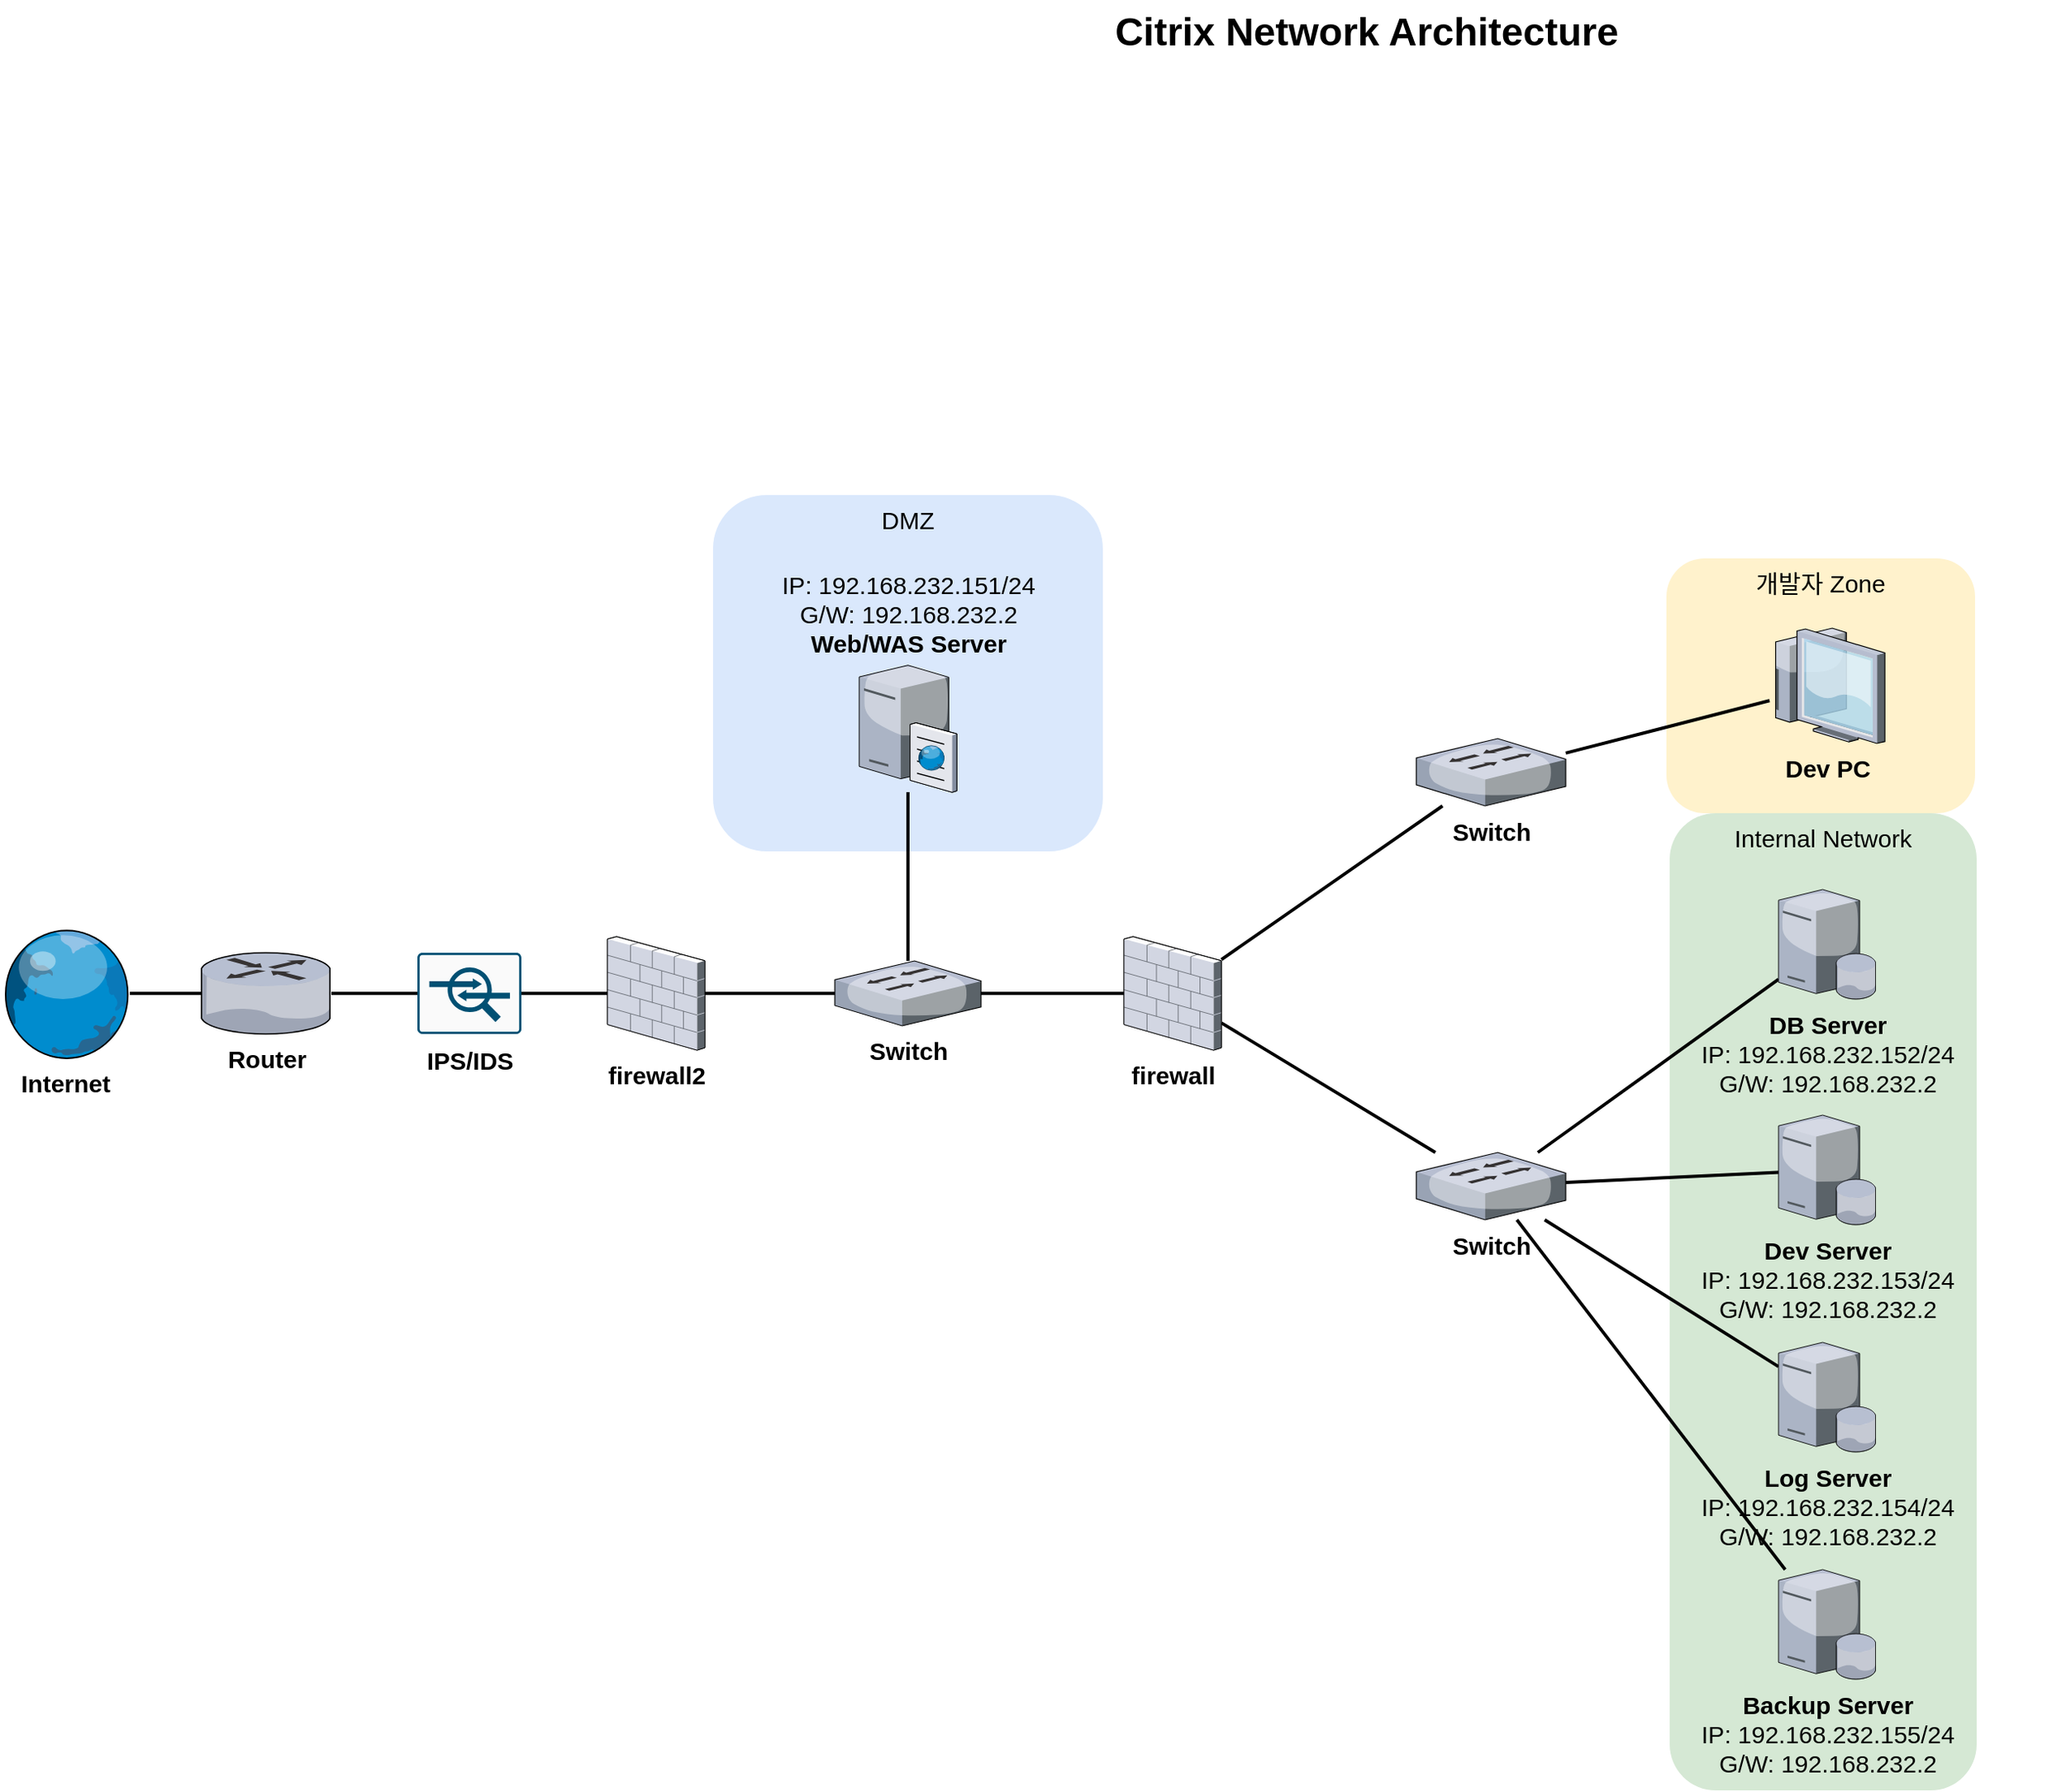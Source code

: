 <mxfile version="21.1.5" type="github">
  <diagram name="Page-1" id="e3a06f82-3646-2815-327d-82caf3d4e204">
    <mxGraphModel dx="1615" dy="845" grid="0" gridSize="10" guides="1" tooltips="1" connect="1" arrows="1" fold="1" page="1" pageScale="1.5" pageWidth="1169" pageHeight="826" background="none" math="0" shadow="0">
      <root>
        <mxCell id="0" style=";html=1;" />
        <mxCell id="1" style=";html=1;" parent="0" />
        <mxCell id="3Z0blDQ55tiySm1ZFqQE-1" value="개발자 Zone" style="rounded=1;whiteSpace=wrap;html=1;fontSize=15;fillColor=#fff2cc;strokeColor=none;verticalAlign=top;" parent="1" vertex="1">
          <mxGeometry x="1136" y="344" width="190" height="157" as="geometry" />
        </mxCell>
        <mxCell id="Jb-aCbqKA76zIBsDomj6-4" value="DMZ&lt;br&gt;" style="whiteSpace=wrap;html=1;fillColor=#dae8fc;strokeColor=none;labelPosition=center;verticalLabelPosition=middle;align=center;verticalAlign=top;rounded=1;fontSize=15;fontStyle=0" parent="1" vertex="1">
          <mxGeometry x="549" y="305" width="240" height="219.5" as="geometry" />
        </mxCell>
        <mxCell id="6a7d8f32e03d9370-60" value="Internal Network" style="whiteSpace=wrap;html=1;fillColor=#d5e8d4;fontSize=15;strokeColor=none;verticalAlign=top;rounded=1;" parent="1" vertex="1">
          <mxGeometry x="1138" y="501" width="189" height="602" as="geometry" />
        </mxCell>
        <mxCell id="6a7d8f32e03d9370-15" value="&lt;br&gt;&lt;span style=&quot;font-weight: normal;&quot;&gt;IP: 192.168.232.151/24&lt;/span&gt;&lt;br style=&quot;border-color: var(--border-color); font-weight: 400;&quot;&gt;&lt;span style=&quot;font-weight: normal;&quot;&gt;G/W: 192.168.232.2&lt;/span&gt;&lt;br&gt;Web/WAS Server&lt;span style=&quot;font-weight: 400;&quot;&gt;&lt;br&gt;&lt;/span&gt;" style="verticalLabelPosition=top;aspect=fixed;html=1;verticalAlign=bottom;strokeColor=none;shape=mxgraph.citrix.cache_server;fillColor=#66B2FF;gradientColor=#0066CC;fontSize=15;labelPosition=center;align=center;fontStyle=1" parent="1" vertex="1">
          <mxGeometry x="639" y="408" width="60" height="80" as="geometry" />
        </mxCell>
        <mxCell id="6a7d8f32e03d9370-62" value="Citrix Network Architecture" style="text;strokeColor=none;fillColor=none;html=1;fontSize=24;fontStyle=1;verticalAlign=middle;align=center;" parent="1" vertex="1">
          <mxGeometry x="520" width="861" height="40" as="geometry" />
        </mxCell>
        <mxCell id="O0HnQZROUVnvu1_nMSjj-9" style="edgeStyle=none;curved=1;rounded=0;orthogonalLoop=1;jettySize=auto;html=1;fontSize=12;startSize=8;endSize=8;endArrow=none;endFill=0;strokeWidth=2;" parent="1" source="Jb-aCbqKA76zIBsDomj6-1" target="Jb-aCbqKA76zIBsDomj6-22" edge="1">
          <mxGeometry relative="1" as="geometry" />
        </mxCell>
        <mxCell id="Jb-aCbqKA76zIBsDomj6-1" value="&lt;font style=&quot;font-size: 15px;&quot;&gt;Internet&lt;/font&gt;" style="verticalLabelPosition=bottom;sketch=0;aspect=fixed;html=1;verticalAlign=top;strokeColor=none;align=center;outlineConnect=0;shape=mxgraph.citrix.globe;labelPosition=center;fontStyle=1;fontSize=15;" parent="1" vertex="1">
          <mxGeometry x="110" y="572" width="80" height="80" as="geometry" />
        </mxCell>
        <mxCell id="O0HnQZROUVnvu1_nMSjj-26" style="edgeStyle=none;curved=1;rounded=0;orthogonalLoop=1;jettySize=auto;html=1;fontSize=12;startSize=8;endSize=8;strokeWidth=2;endArrow=none;endFill=0;" parent="1" source="Jb-aCbqKA76zIBsDomj6-2" target="O0HnQZROUVnvu1_nMSjj-25" edge="1">
          <mxGeometry relative="1" as="geometry" />
        </mxCell>
        <mxCell id="Jb-aCbqKA76zIBsDomj6-2" value="&lt;font style=&quot;font-size: 15px;&quot;&gt;&lt;span style=&quot;font-size: 15px;&quot;&gt;firewall&lt;/span&gt;&lt;/font&gt;" style="verticalLabelPosition=bottom;sketch=0;aspect=fixed;html=1;verticalAlign=top;strokeColor=none;align=center;outlineConnect=0;shape=mxgraph.citrix.firewall;labelPosition=center;fontStyle=1;fontSize=15;" parent="1" vertex="1">
          <mxGeometry x="802" y="577" width="60" height="70" as="geometry" />
        </mxCell>
        <mxCell id="O0HnQZROUVnvu1_nMSjj-29" style="edgeStyle=none;curved=1;rounded=0;orthogonalLoop=1;jettySize=auto;html=1;fontSize=12;startSize=8;endSize=8;endArrow=none;endFill=0;strokeWidth=2;" parent="1" source="Jb-aCbqKA76zIBsDomj6-11" target="O0HnQZROUVnvu1_nMSjj-25" edge="1">
          <mxGeometry relative="1" as="geometry" />
        </mxCell>
        <mxCell id="Jb-aCbqKA76zIBsDomj6-11" value="&lt;font style=&quot;font-size: 15px;&quot;&gt;DB Server&lt;br&gt;&lt;span style=&quot;font-weight: normal;&quot;&gt;IP: 192.168.232.152/24&lt;/span&gt;&lt;br style=&quot;border-color: var(--border-color);&quot;&gt;&lt;span style=&quot;font-weight: normal;&quot;&gt;G/W: 192.168.232.2&lt;/span&gt;&lt;br&gt;&lt;/font&gt;" style="verticalLabelPosition=bottom;sketch=0;aspect=fixed;html=1;verticalAlign=top;strokeColor=none;align=center;outlineConnect=0;shape=mxgraph.citrix.database_server;fontSize=15;fontStyle=1" parent="1" vertex="1">
          <mxGeometry x="1205" y="548" width="60" height="67.5" as="geometry" />
        </mxCell>
        <mxCell id="O0HnQZROUVnvu1_nMSjj-31" style="edgeStyle=none;curved=1;rounded=0;orthogonalLoop=1;jettySize=auto;html=1;fontSize=12;startSize=8;endSize=8;endArrow=none;endFill=0;strokeWidth=2;" parent="1" source="Jb-aCbqKA76zIBsDomj6-12" target="O0HnQZROUVnvu1_nMSjj-25" edge="1">
          <mxGeometry relative="1" as="geometry" />
        </mxCell>
        <mxCell id="Jb-aCbqKA76zIBsDomj6-12" value="&lt;font style=&quot;font-size: 15px;&quot;&gt;Dev Server&lt;br&gt;&lt;span style=&quot;font-weight: normal;&quot;&gt;IP: 192.168.232.153/24&lt;/span&gt;&lt;br style=&quot;border-color: var(--border-color); font-weight: 400;&quot;&gt;&lt;span style=&quot;font-weight: 400;&quot;&gt;G/W: 192.168.232.2&lt;/span&gt;&lt;br&gt;&lt;/font&gt;" style="verticalLabelPosition=bottom;sketch=0;aspect=fixed;html=1;verticalAlign=top;strokeColor=none;align=center;outlineConnect=0;shape=mxgraph.citrix.database_server;fontSize=15;fontStyle=1" parent="1" vertex="1">
          <mxGeometry x="1205" y="687" width="60" height="67.5" as="geometry" />
        </mxCell>
        <mxCell id="O0HnQZROUVnvu1_nMSjj-30" style="edgeStyle=none;curved=1;rounded=0;orthogonalLoop=1;jettySize=auto;html=1;fontSize=12;startSize=8;endSize=8;endArrow=none;endFill=0;strokeWidth=2;" parent="1" source="Jb-aCbqKA76zIBsDomj6-13" target="O0HnQZROUVnvu1_nMSjj-25" edge="1">
          <mxGeometry relative="1" as="geometry" />
        </mxCell>
        <mxCell id="Jb-aCbqKA76zIBsDomj6-13" value="&lt;font style=&quot;font-size: 15px;&quot;&gt;Backup Server&lt;br&gt;&lt;span style=&quot;font-weight: normal;&quot;&gt;IP: 192.168.232.155/24&lt;/span&gt;&lt;br style=&quot;border-color: var(--border-color); font-weight: 400;&quot;&gt;&lt;span style=&quot;font-weight: 400;&quot;&gt;G/W: 192.168.232.2&lt;/span&gt;&lt;br&gt;&lt;/font&gt;" style="verticalLabelPosition=bottom;sketch=0;aspect=fixed;html=1;verticalAlign=top;strokeColor=none;align=center;outlineConnect=0;shape=mxgraph.citrix.database_server;fontSize=15;fontStyle=1" parent="1" vertex="1">
          <mxGeometry x="1205" y="967" width="60" height="67.5" as="geometry" />
        </mxCell>
        <mxCell id="O0HnQZROUVnvu1_nMSjj-28" style="edgeStyle=none;curved=1;rounded=0;orthogonalLoop=1;jettySize=auto;html=1;fontSize=12;startSize=8;endSize=8;strokeWidth=2;endArrow=none;endFill=0;" parent="1" source="Jb-aCbqKA76zIBsDomj6-14" target="O0HnQZROUVnvu1_nMSjj-25" edge="1">
          <mxGeometry relative="1" as="geometry" />
        </mxCell>
        <mxCell id="Jb-aCbqKA76zIBsDomj6-14" value="&lt;font style=&quot;font-size: 15px;&quot;&gt;Log Server&lt;br&gt;&lt;span style=&quot;font-weight: normal;&quot;&gt;IP: 192.168.232.154/24&lt;/span&gt;&lt;br style=&quot;border-color: var(--border-color); font-weight: 400;&quot;&gt;&lt;span style=&quot;font-weight: 400;&quot;&gt;G/W: 192.168.232.2&lt;/span&gt;&lt;br&gt;&lt;/font&gt;" style="verticalLabelPosition=bottom;sketch=0;aspect=fixed;html=1;verticalAlign=top;strokeColor=none;align=center;outlineConnect=0;shape=mxgraph.citrix.database_server;fontSize=15;fontStyle=1" parent="1" vertex="1">
          <mxGeometry x="1205" y="827" width="60" height="67.5" as="geometry" />
        </mxCell>
        <mxCell id="eD6iOSLdJuSv8rxxOXy0-13" style="edgeStyle=none;curved=1;rounded=0;orthogonalLoop=1;jettySize=auto;html=1;entryX=0;entryY=0.5;entryDx=0;entryDy=0;entryPerimeter=0;fontSize=12;startSize=8;endSize=8;strokeWidth=2;endArrow=none;endFill=0;" parent="1" source="Jb-aCbqKA76zIBsDomj6-22" target="eD6iOSLdJuSv8rxxOXy0-11" edge="1">
          <mxGeometry relative="1" as="geometry" />
        </mxCell>
        <mxCell id="Jb-aCbqKA76zIBsDomj6-22" value="Router" style="verticalLabelPosition=bottom;aspect=fixed;html=1;verticalAlign=top;strokeColor=none;shape=mxgraph.citrix.router;fillColor=#66B2FF;gradientColor=#0066CC;fontSize=15;labelPosition=center;align=center;fontStyle=1" parent="1" vertex="1">
          <mxGeometry x="234" y="587" width="80" height="50" as="geometry" />
        </mxCell>
        <mxCell id="O0HnQZROUVnvu1_nMSjj-14" value="" style="edgeStyle=none;curved=1;rounded=0;orthogonalLoop=1;jettySize=auto;html=1;fontSize=12;startSize=8;endSize=8;endArrow=none;endFill=0;strokeWidth=2;" parent="1" source="O0HnQZROUVnvu1_nMSjj-11" target="O0HnQZROUVnvu1_nMSjj-13" edge="1">
          <mxGeometry relative="1" as="geometry" />
        </mxCell>
        <mxCell id="eD6iOSLdJuSv8rxxOXy0-14" value="" style="edgeStyle=none;curved=1;rounded=0;orthogonalLoop=1;jettySize=auto;html=1;fontSize=12;startSize=8;endSize=8;strokeWidth=2;endArrow=none;endFill=0;" parent="1" source="O0HnQZROUVnvu1_nMSjj-11" target="eD6iOSLdJuSv8rxxOXy0-11" edge="1">
          <mxGeometry relative="1" as="geometry" />
        </mxCell>
        <mxCell id="O0HnQZROUVnvu1_nMSjj-11" value="&lt;font style=&quot;font-size: 15px;&quot;&gt;&lt;span style=&quot;font-size: 15px;&quot;&gt;firewall2&lt;/span&gt;&lt;/font&gt;" style="verticalLabelPosition=bottom;sketch=0;aspect=fixed;html=1;verticalAlign=top;strokeColor=none;align=center;outlineConnect=0;shape=mxgraph.citrix.firewall;labelPosition=center;fontStyle=1;fontSize=15;" parent="1" vertex="1">
          <mxGeometry x="484" y="577" width="60" height="70" as="geometry" />
        </mxCell>
        <mxCell id="O0HnQZROUVnvu1_nMSjj-18" value="" style="edgeStyle=none;curved=1;rounded=0;orthogonalLoop=1;jettySize=auto;html=1;fontSize=12;startSize=8;endSize=8;strokeWidth=2;endArrow=none;endFill=0;" parent="1" source="O0HnQZROUVnvu1_nMSjj-13" target="Jb-aCbqKA76zIBsDomj6-2" edge="1">
          <mxGeometry relative="1" as="geometry" />
        </mxCell>
        <mxCell id="O0HnQZROUVnvu1_nMSjj-32" style="edgeStyle=none;curved=1;rounded=0;orthogonalLoop=1;jettySize=auto;html=1;fontSize=12;startSize=8;endSize=8;strokeWidth=2;endArrow=none;endFill=0;" parent="1" source="O0HnQZROUVnvu1_nMSjj-13" target="6a7d8f32e03d9370-15" edge="1">
          <mxGeometry relative="1" as="geometry" />
        </mxCell>
        <mxCell id="O0HnQZROUVnvu1_nMSjj-13" value="Switch" style="verticalLabelPosition=bottom;sketch=0;aspect=fixed;html=1;verticalAlign=top;strokeColor=none;align=center;outlineConnect=0;shape=mxgraph.citrix.switch;fontSize=15;fontStyle=1" parent="1" vertex="1">
          <mxGeometry x="624" y="592" width="90" height="40" as="geometry" />
        </mxCell>
        <mxCell id="O0HnQZROUVnvu1_nMSjj-19" value="Dev PC" style="verticalLabelPosition=bottom;sketch=0;aspect=fixed;html=1;verticalAlign=top;strokeColor=none;align=center;outlineConnect=0;shape=mxgraph.citrix.thin_client;fontSize=15;fontStyle=1" parent="1" vertex="1">
          <mxGeometry x="1199.5" y="387" width="71" height="71" as="geometry" />
        </mxCell>
        <mxCell id="O0HnQZROUVnvu1_nMSjj-25" value="Switch" style="verticalLabelPosition=bottom;sketch=0;aspect=fixed;html=1;verticalAlign=top;strokeColor=none;align=center;outlineConnect=0;shape=mxgraph.citrix.switch;fontSize=15;fontStyle=1" parent="1" vertex="1">
          <mxGeometry x="982" y="710" width="92" height="41.5" as="geometry" />
        </mxCell>
        <mxCell id="eD6iOSLdJuSv8rxxOXy0-2" style="edgeStyle=none;curved=1;rounded=0;orthogonalLoop=1;jettySize=auto;html=1;fontSize=12;startSize=8;endSize=8;strokeWidth=2;endArrow=none;endFill=0;" parent="1" source="eD6iOSLdJuSv8rxxOXy0-1" target="Jb-aCbqKA76zIBsDomj6-2" edge="1">
          <mxGeometry relative="1" as="geometry" />
        </mxCell>
        <mxCell id="eD6iOSLdJuSv8rxxOXy0-3" style="edgeStyle=none;curved=1;rounded=0;orthogonalLoop=1;jettySize=auto;html=1;fontSize=12;startSize=8;endSize=8;strokeWidth=2;endArrow=none;endFill=0;" parent="1" source="eD6iOSLdJuSv8rxxOXy0-1" target="O0HnQZROUVnvu1_nMSjj-19" edge="1">
          <mxGeometry relative="1" as="geometry" />
        </mxCell>
        <mxCell id="eD6iOSLdJuSv8rxxOXy0-1" value="Switch" style="verticalLabelPosition=bottom;sketch=0;aspect=fixed;html=1;verticalAlign=top;strokeColor=none;align=center;outlineConnect=0;shape=mxgraph.citrix.switch;fontSize=15;fontStyle=1" parent="1" vertex="1">
          <mxGeometry x="982" y="455" width="92" height="41.5" as="geometry" />
        </mxCell>
        <mxCell id="eD6iOSLdJuSv8rxxOXy0-11" value="&lt;font style=&quot;font-size: 15px;&quot;&gt;&lt;b&gt;IPS/IDS&lt;/b&gt;&lt;/font&gt;" style="sketch=0;points=[[0.015,0.015,0],[0.985,0.015,0],[0.985,0.985,0],[0.015,0.985,0],[0.25,0,0],[0.5,0,0],[0.75,0,0],[1,0.25,0],[1,0.5,0],[1,0.75,0],[0.75,1,0],[0.5,1,0],[0.25,1,0],[0,0.75,0],[0,0.5,0],[0,0.25,0]];verticalLabelPosition=bottom;html=1;verticalAlign=top;aspect=fixed;align=center;pointerEvents=1;shape=mxgraph.cisco19.rect;prIcon=ips_ids;fillColor=#FAFAFA;strokeColor=#005073;fontSize=16;strokeWidth=2;" parent="1" vertex="1">
          <mxGeometry x="367" y="587" width="64" height="50" as="geometry" />
        </mxCell>
      </root>
    </mxGraphModel>
  </diagram>
</mxfile>
